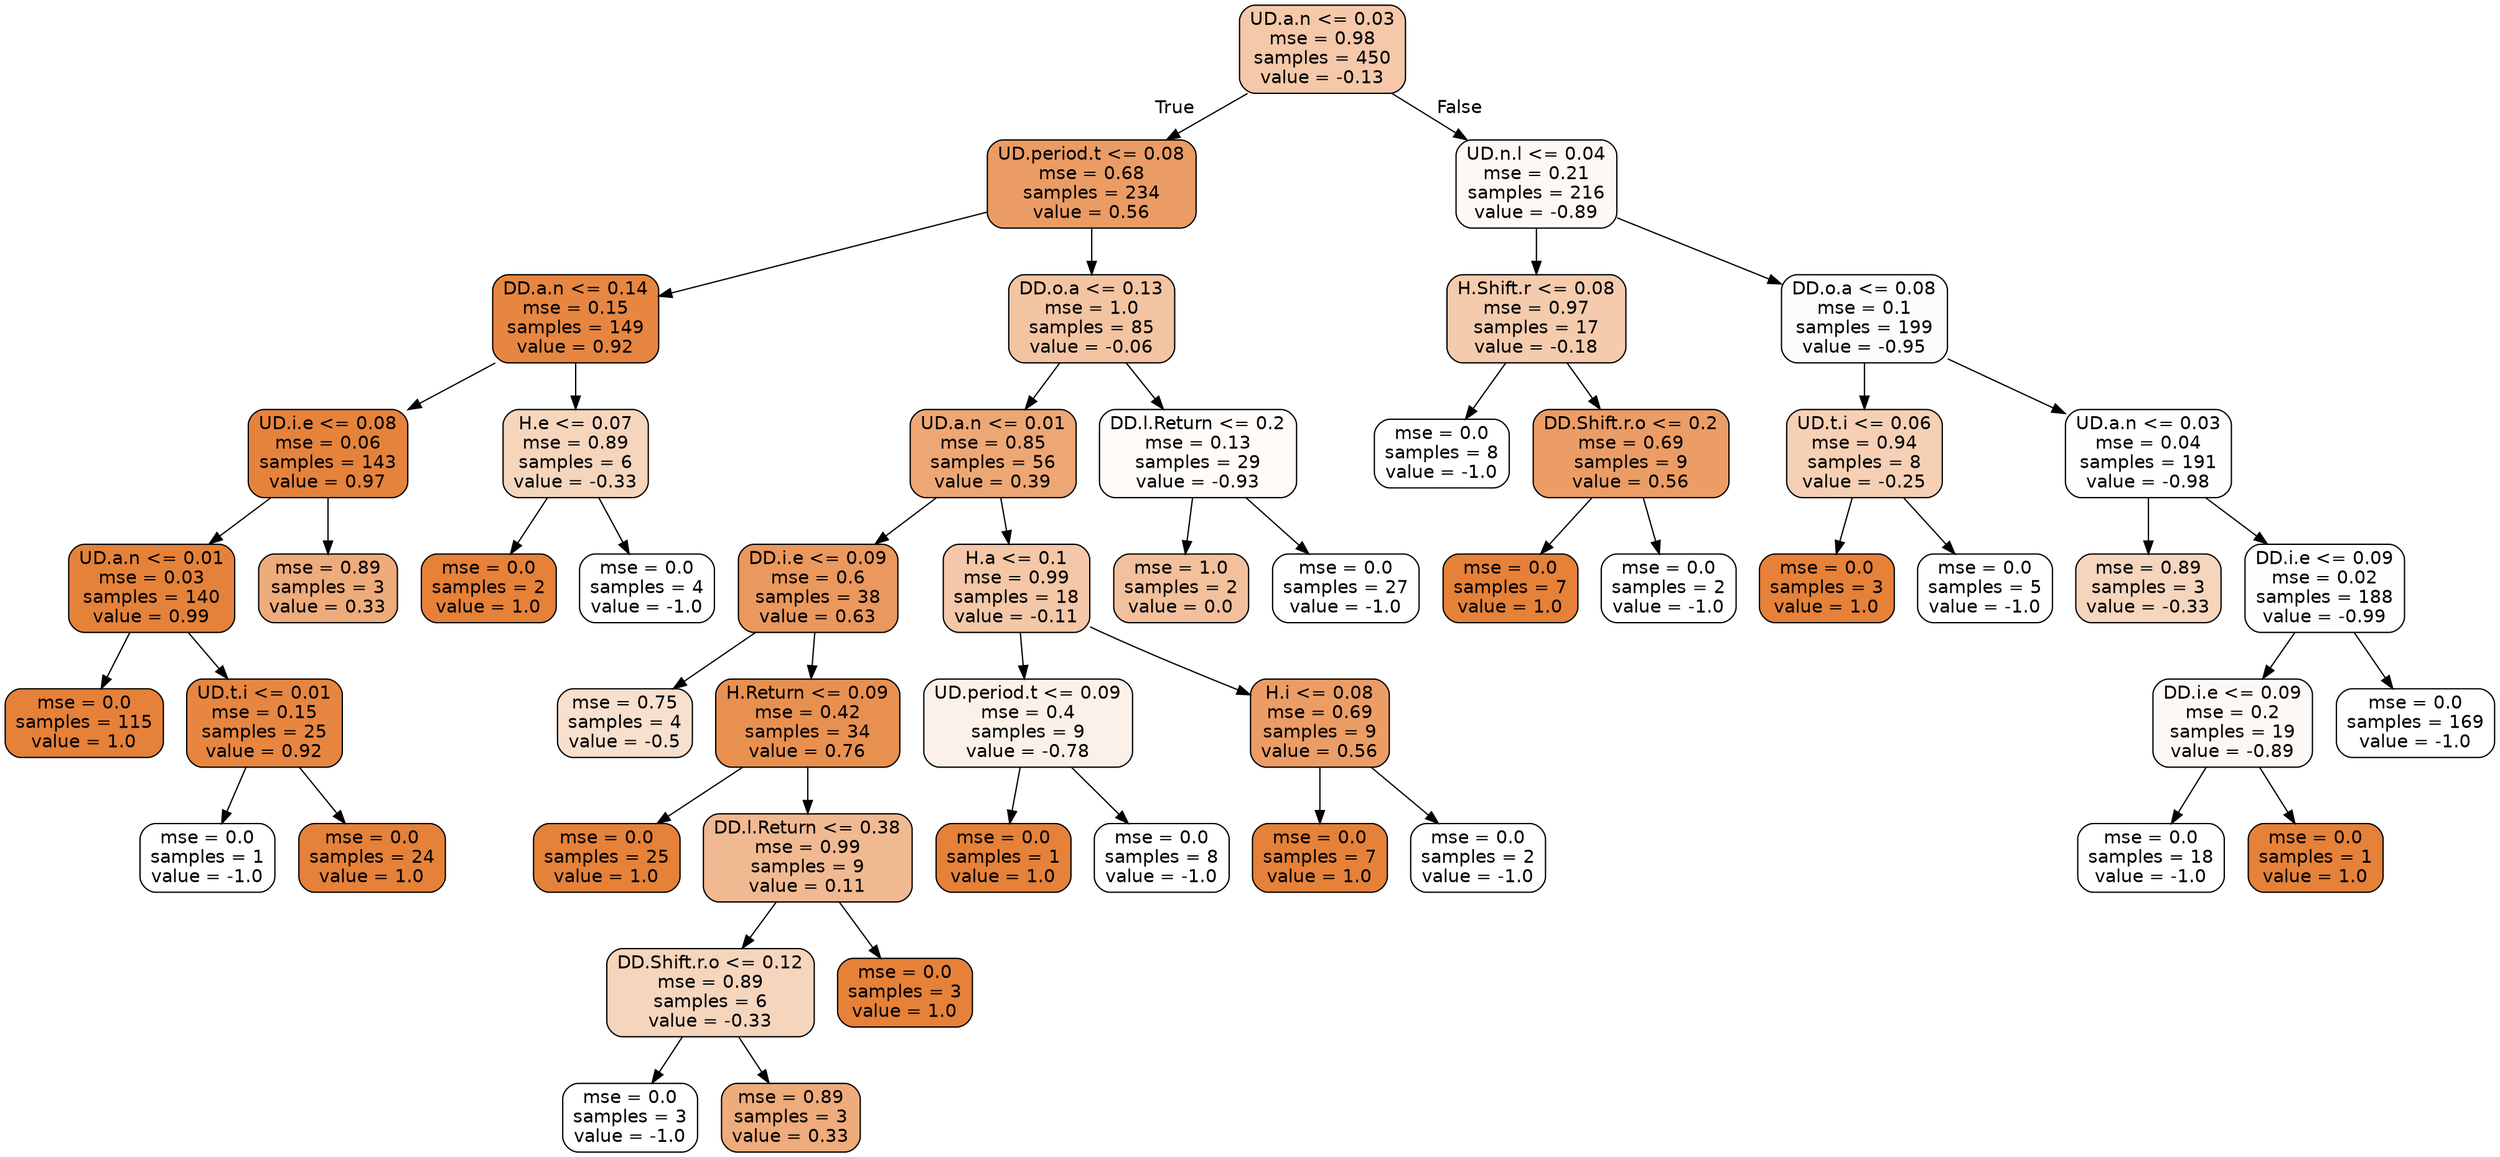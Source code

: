 digraph Tree {
node [shape=box, style="filled, rounded", color="black", fontname=helvetica] ;
edge [fontname=helvetica] ;
0 [label="UD.a.n <= 0.03\nmse = 0.98\nsamples = 450\nvalue = -0.13", fillcolor="#f4c8a9"] ;
1 [label="UD.period.t <= 0.08\nmse = 0.68\nsamples = 234\nvalue = 0.56", fillcolor="#eb9c64"] ;
0 -> 1 [labeldistance=2.5, labelangle=45, headlabel="True"] ;
2 [label="DD.a.n <= 0.14\nmse = 0.15\nsamples = 149\nvalue = 0.92", fillcolor="#e68641"] ;
1 -> 2 ;
3 [label="UD.i.e <= 0.08\nmse = 0.06\nsamples = 143\nvalue = 0.97", fillcolor="#e5833c"] ;
2 -> 3 ;
4 [label="UD.a.n <= 0.01\nmse = 0.03\nsamples = 140\nvalue = 0.99", fillcolor="#e5823a"] ;
3 -> 4 ;
5 [label="mse = 0.0\nsamples = 115\nvalue = 1.0", fillcolor="#e58139"] ;
4 -> 5 ;
6 [label="UD.t.i <= 0.01\nmse = 0.15\nsamples = 25\nvalue = 0.92", fillcolor="#e68641"] ;
4 -> 6 ;
7 [label="mse = 0.0\nsamples = 1\nvalue = -1.0", fillcolor="#ffffff"] ;
6 -> 7 ;
8 [label="mse = 0.0\nsamples = 24\nvalue = 1.0", fillcolor="#e58139"] ;
6 -> 8 ;
9 [label="mse = 0.89\nsamples = 3\nvalue = 0.33", fillcolor="#eeab7b"] ;
3 -> 9 ;
10 [label="H.e <= 0.07\nmse = 0.89\nsamples = 6\nvalue = -0.33", fillcolor="#f6d5bd"] ;
2 -> 10 ;
11 [label="mse = 0.0\nsamples = 2\nvalue = 1.0", fillcolor="#e58139"] ;
10 -> 11 ;
12 [label="mse = 0.0\nsamples = 4\nvalue = -1.0", fillcolor="#ffffff"] ;
10 -> 12 ;
13 [label="DD.o.a <= 0.13\nmse = 1.0\nsamples = 85\nvalue = -0.06", fillcolor="#f3c4a2"] ;
1 -> 13 ;
14 [label="UD.a.n <= 0.01\nmse = 0.85\nsamples = 56\nvalue = 0.39", fillcolor="#eda775"] ;
13 -> 14 ;
15 [label="DD.i.e <= 0.09\nmse = 0.6\nsamples = 38\nvalue = 0.63", fillcolor="#ea985d"] ;
14 -> 15 ;
16 [label="mse = 0.75\nsamples = 4\nvalue = -0.5", fillcolor="#f8e0ce"] ;
15 -> 16 ;
17 [label="H.Return <= 0.09\nmse = 0.42\nsamples = 34\nvalue = 0.76", fillcolor="#e89050"] ;
15 -> 17 ;
18 [label="mse = 0.0\nsamples = 25\nvalue = 1.0", fillcolor="#e58139"] ;
17 -> 18 ;
19 [label="DD.l.Return <= 0.38\nmse = 0.99\nsamples = 9\nvalue = 0.11", fillcolor="#f1b991"] ;
17 -> 19 ;
20 [label="DD.Shift.r.o <= 0.12\nmse = 0.89\nsamples = 6\nvalue = -0.33", fillcolor="#f6d5bd"] ;
19 -> 20 ;
21 [label="mse = 0.0\nsamples = 3\nvalue = -1.0", fillcolor="#ffffff"] ;
20 -> 21 ;
22 [label="mse = 0.89\nsamples = 3\nvalue = 0.33", fillcolor="#eeab7b"] ;
20 -> 22 ;
23 [label="mse = 0.0\nsamples = 3\nvalue = 1.0", fillcolor="#e58139"] ;
19 -> 23 ;
24 [label="H.a <= 0.1\nmse = 0.99\nsamples = 18\nvalue = -0.11", fillcolor="#f3c7a7"] ;
14 -> 24 ;
25 [label="UD.period.t <= 0.09\nmse = 0.4\nsamples = 9\nvalue = -0.78", fillcolor="#fcf1e9"] ;
24 -> 25 ;
26 [label="mse = 0.0\nsamples = 1\nvalue = 1.0", fillcolor="#e58139"] ;
25 -> 26 ;
27 [label="mse = 0.0\nsamples = 8\nvalue = -1.0", fillcolor="#ffffff"] ;
25 -> 27 ;
28 [label="H.i <= 0.08\nmse = 0.69\nsamples = 9\nvalue = 0.56", fillcolor="#eb9d65"] ;
24 -> 28 ;
29 [label="mse = 0.0\nsamples = 7\nvalue = 1.0", fillcolor="#e58139"] ;
28 -> 29 ;
30 [label="mse = 0.0\nsamples = 2\nvalue = -1.0", fillcolor="#ffffff"] ;
28 -> 30 ;
31 [label="DD.l.Return <= 0.2\nmse = 0.13\nsamples = 29\nvalue = -0.93", fillcolor="#fefbf8"] ;
13 -> 31 ;
32 [label="mse = 1.0\nsamples = 2\nvalue = 0.0", fillcolor="#f2c09c"] ;
31 -> 32 ;
33 [label="mse = 0.0\nsamples = 27\nvalue = -1.0", fillcolor="#ffffff"] ;
31 -> 33 ;
34 [label="UD.n.l <= 0.04\nmse = 0.21\nsamples = 216\nvalue = -0.89", fillcolor="#fef8f4"] ;
0 -> 34 [labeldistance=2.5, labelangle=-45, headlabel="False"] ;
35 [label="H.Shift.r <= 0.08\nmse = 0.97\nsamples = 17\nvalue = -0.18", fillcolor="#f4cbad"] ;
34 -> 35 ;
36 [label="mse = 0.0\nsamples = 8\nvalue = -1.0", fillcolor="#ffffff"] ;
35 -> 36 ;
37 [label="DD.Shift.r.o <= 0.2\nmse = 0.69\nsamples = 9\nvalue = 0.56", fillcolor="#eb9d65"] ;
35 -> 37 ;
38 [label="mse = 0.0\nsamples = 7\nvalue = 1.0", fillcolor="#e58139"] ;
37 -> 38 ;
39 [label="mse = 0.0\nsamples = 2\nvalue = -1.0", fillcolor="#ffffff"] ;
37 -> 39 ;
40 [label="DD.o.a <= 0.08\nmse = 0.1\nsamples = 199\nvalue = -0.95", fillcolor="#fefcfa"] ;
34 -> 40 ;
41 [label="UD.t.i <= 0.06\nmse = 0.94\nsamples = 8\nvalue = -0.25", fillcolor="#f5d0b5"] ;
40 -> 41 ;
42 [label="mse = 0.0\nsamples = 3\nvalue = 1.0", fillcolor="#e58139"] ;
41 -> 42 ;
43 [label="mse = 0.0\nsamples = 5\nvalue = -1.0", fillcolor="#ffffff"] ;
41 -> 43 ;
44 [label="UD.a.n <= 0.03\nmse = 0.04\nsamples = 191\nvalue = -0.98", fillcolor="#fffefd"] ;
40 -> 44 ;
45 [label="mse = 0.89\nsamples = 3\nvalue = -0.33", fillcolor="#f6d5bd"] ;
44 -> 45 ;
46 [label="DD.i.e <= 0.09\nmse = 0.02\nsamples = 188\nvalue = -0.99", fillcolor="#fffefe"] ;
44 -> 46 ;
47 [label="DD.i.e <= 0.09\nmse = 0.2\nsamples = 19\nvalue = -0.89", fillcolor="#fef8f5"] ;
46 -> 47 ;
48 [label="mse = 0.0\nsamples = 18\nvalue = -1.0", fillcolor="#ffffff"] ;
47 -> 48 ;
49 [label="mse = 0.0\nsamples = 1\nvalue = 1.0", fillcolor="#e58139"] ;
47 -> 49 ;
50 [label="mse = 0.0\nsamples = 169\nvalue = -1.0", fillcolor="#ffffff"] ;
46 -> 50 ;
}